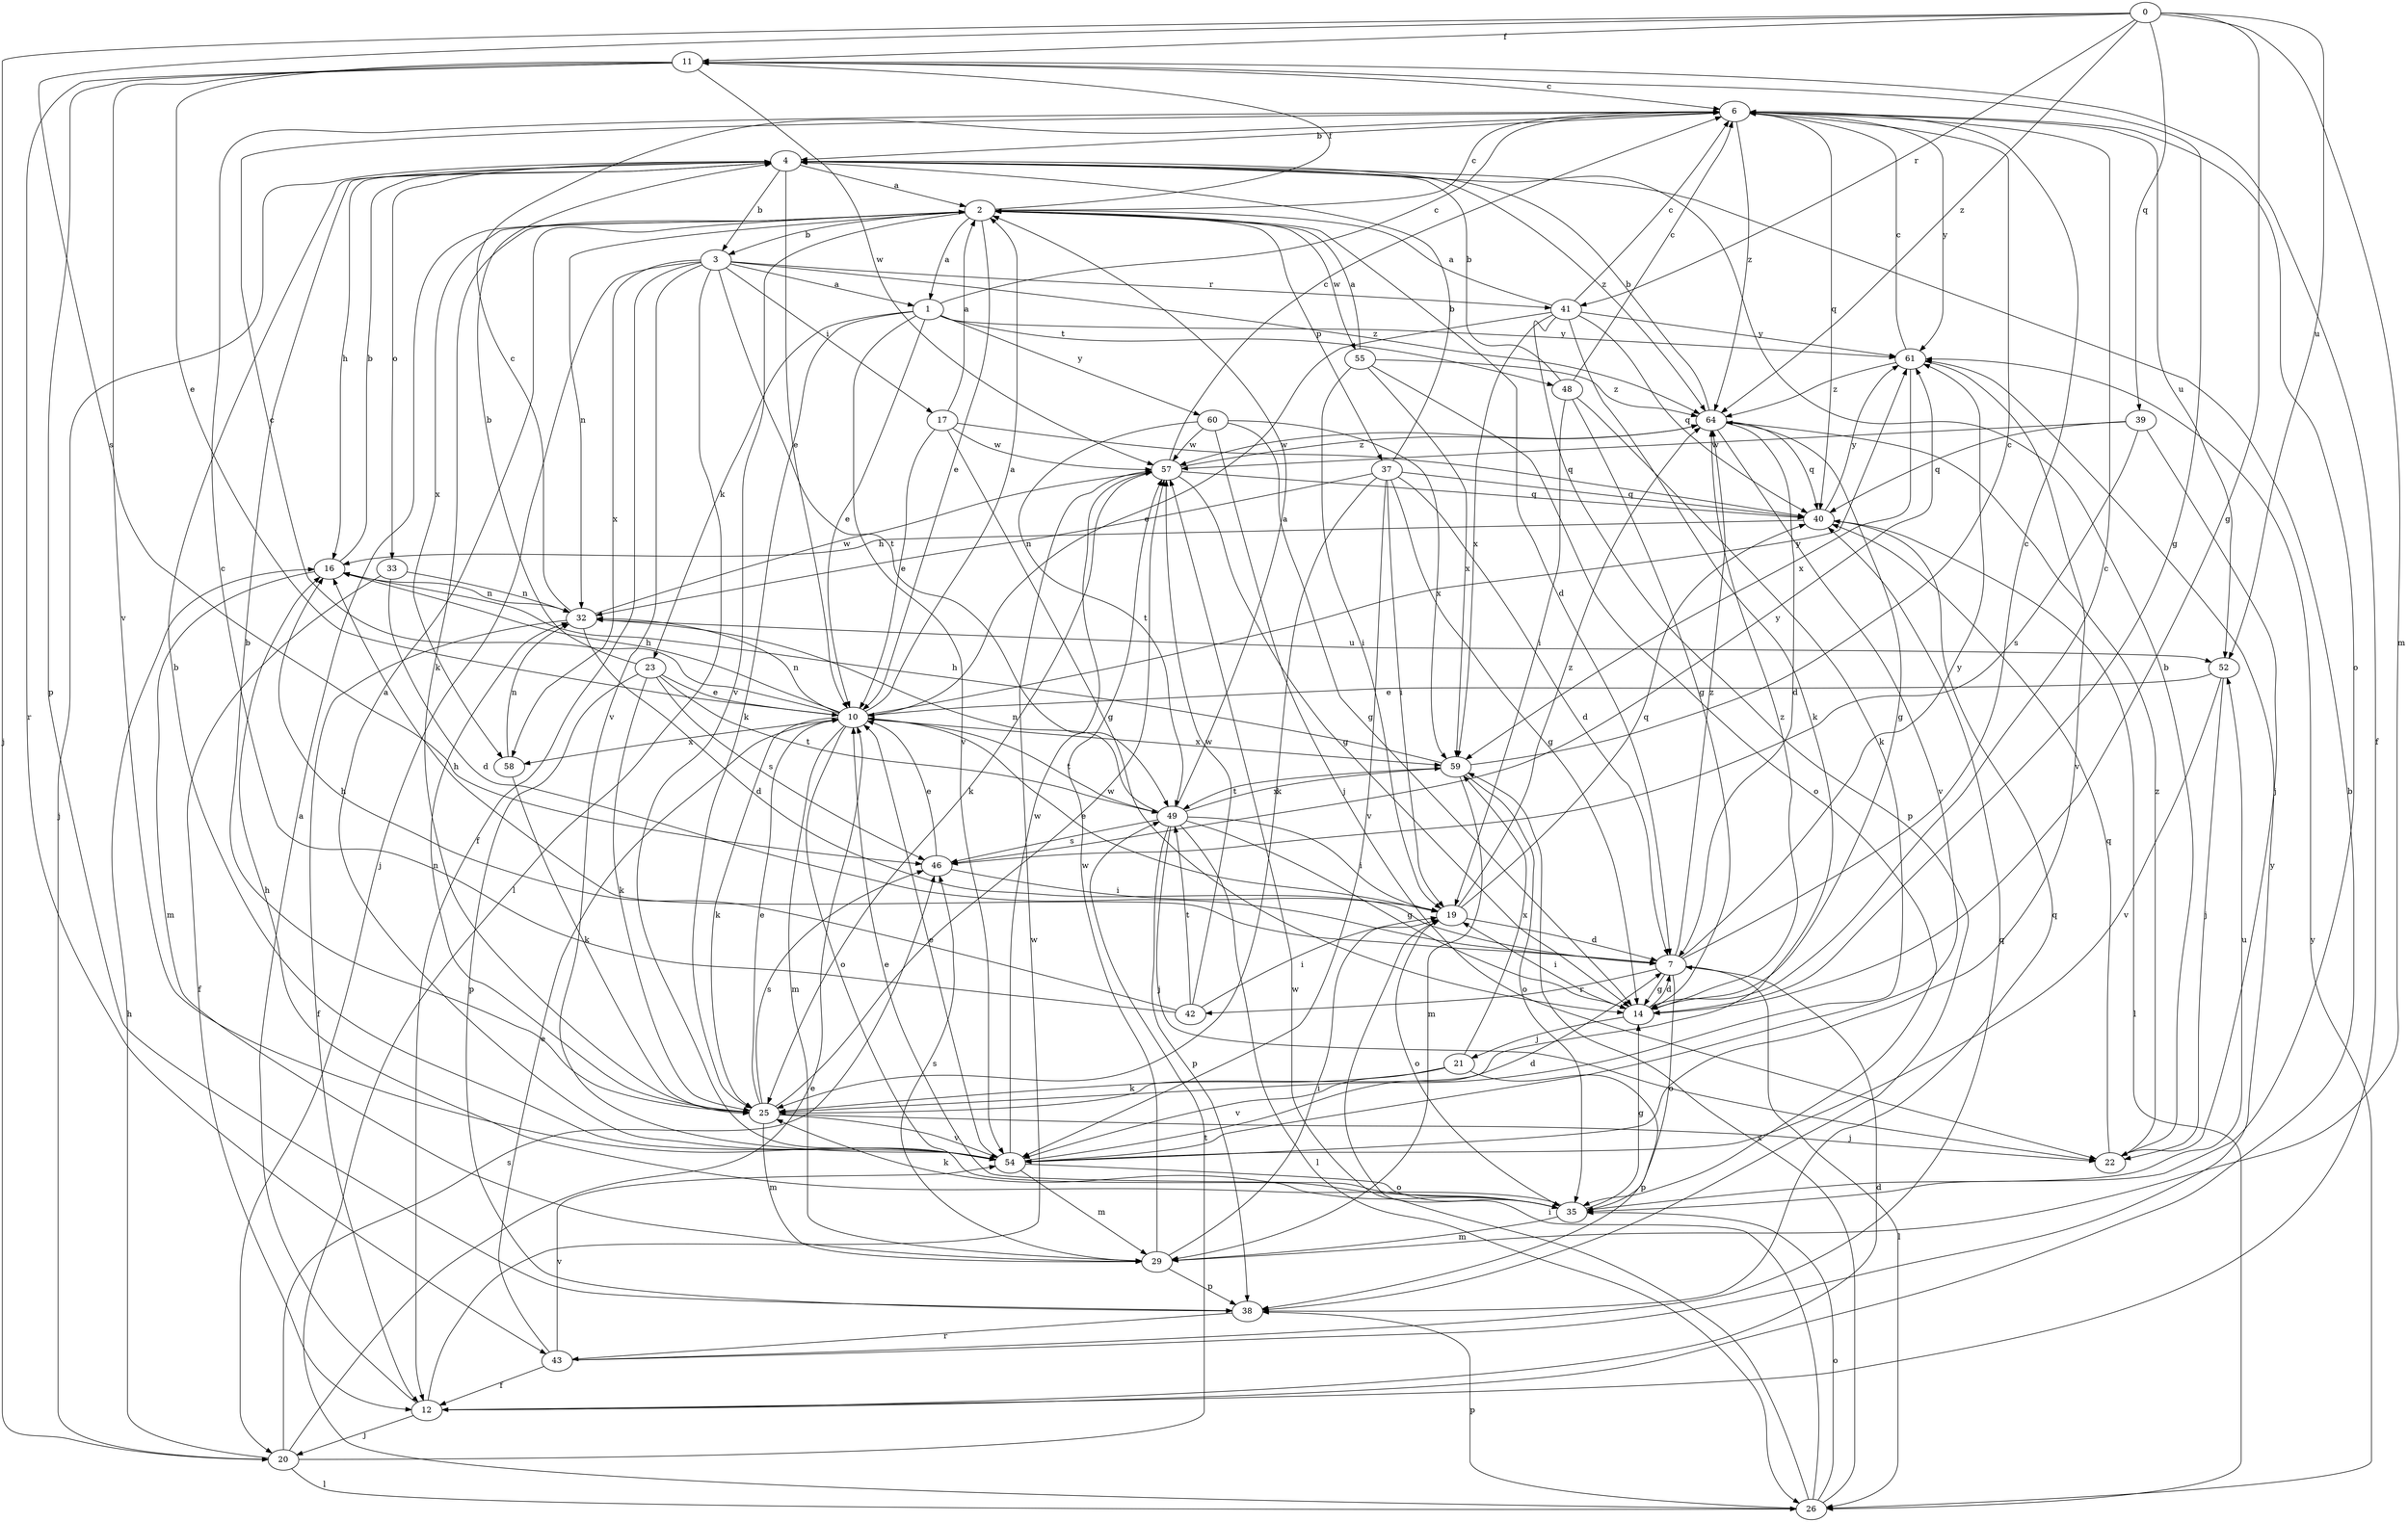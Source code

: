 strict digraph  {
0;
1;
2;
3;
4;
6;
7;
10;
11;
12;
14;
16;
17;
19;
20;
21;
22;
23;
25;
26;
29;
32;
33;
35;
37;
38;
39;
40;
41;
42;
43;
46;
48;
49;
52;
54;
55;
57;
58;
59;
60;
61;
64;
0 -> 11  [label=f];
0 -> 14  [label=g];
0 -> 20  [label=j];
0 -> 29  [label=m];
0 -> 39  [label=q];
0 -> 41  [label=r];
0 -> 46  [label=s];
0 -> 52  [label=u];
0 -> 64  [label=z];
1 -> 6  [label=c];
1 -> 10  [label=e];
1 -> 23  [label=k];
1 -> 25  [label=k];
1 -> 48  [label=t];
1 -> 54  [label=v];
1 -> 60  [label=y];
1 -> 61  [label=y];
2 -> 1  [label=a];
2 -> 3  [label=b];
2 -> 6  [label=c];
2 -> 7  [label=d];
2 -> 10  [label=e];
2 -> 11  [label=f];
2 -> 25  [label=k];
2 -> 32  [label=n];
2 -> 37  [label=p];
2 -> 54  [label=v];
2 -> 55  [label=w];
2 -> 58  [label=x];
3 -> 1  [label=a];
3 -> 12  [label=f];
3 -> 17  [label=i];
3 -> 20  [label=j];
3 -> 26  [label=l];
3 -> 41  [label=r];
3 -> 49  [label=t];
3 -> 54  [label=v];
3 -> 58  [label=x];
3 -> 64  [label=z];
4 -> 2  [label=a];
4 -> 3  [label=b];
4 -> 10  [label=e];
4 -> 16  [label=h];
4 -> 20  [label=j];
4 -> 33  [label=o];
4 -> 64  [label=z];
6 -> 4  [label=b];
6 -> 35  [label=o];
6 -> 40  [label=q];
6 -> 52  [label=u];
6 -> 61  [label=y];
6 -> 64  [label=z];
7 -> 6  [label=c];
7 -> 14  [label=g];
7 -> 16  [label=h];
7 -> 26  [label=l];
7 -> 35  [label=o];
7 -> 42  [label=r];
7 -> 61  [label=y];
7 -> 64  [label=z];
10 -> 2  [label=a];
10 -> 6  [label=c];
10 -> 16  [label=h];
10 -> 25  [label=k];
10 -> 29  [label=m];
10 -> 32  [label=n];
10 -> 35  [label=o];
10 -> 49  [label=t];
10 -> 58  [label=x];
10 -> 59  [label=x];
10 -> 61  [label=y];
11 -> 6  [label=c];
11 -> 10  [label=e];
11 -> 12  [label=f];
11 -> 14  [label=g];
11 -> 38  [label=p];
11 -> 43  [label=r];
11 -> 54  [label=v];
11 -> 57  [label=w];
12 -> 2  [label=a];
12 -> 4  [label=b];
12 -> 7  [label=d];
12 -> 20  [label=j];
12 -> 57  [label=w];
14 -> 6  [label=c];
14 -> 7  [label=d];
14 -> 19  [label=i];
14 -> 21  [label=j];
14 -> 64  [label=z];
16 -> 4  [label=b];
16 -> 29  [label=m];
16 -> 32  [label=n];
17 -> 2  [label=a];
17 -> 10  [label=e];
17 -> 14  [label=g];
17 -> 40  [label=q];
17 -> 57  [label=w];
19 -> 7  [label=d];
19 -> 10  [label=e];
19 -> 35  [label=o];
19 -> 40  [label=q];
19 -> 64  [label=z];
20 -> 10  [label=e];
20 -> 16  [label=h];
20 -> 26  [label=l];
20 -> 46  [label=s];
20 -> 49  [label=t];
21 -> 25  [label=k];
21 -> 38  [label=p];
21 -> 54  [label=v];
21 -> 59  [label=x];
22 -> 4  [label=b];
22 -> 40  [label=q];
22 -> 64  [label=z];
23 -> 4  [label=b];
23 -> 10  [label=e];
23 -> 25  [label=k];
23 -> 38  [label=p];
23 -> 46  [label=s];
23 -> 49  [label=t];
25 -> 4  [label=b];
25 -> 10  [label=e];
25 -> 22  [label=j];
25 -> 29  [label=m];
25 -> 32  [label=n];
25 -> 46  [label=s];
25 -> 54  [label=v];
25 -> 57  [label=w];
26 -> 19  [label=i];
26 -> 35  [label=o];
26 -> 38  [label=p];
26 -> 57  [label=w];
26 -> 59  [label=x];
26 -> 61  [label=y];
29 -> 19  [label=i];
29 -> 38  [label=p];
29 -> 46  [label=s];
29 -> 57  [label=w];
32 -> 6  [label=c];
32 -> 7  [label=d];
32 -> 12  [label=f];
32 -> 52  [label=u];
32 -> 57  [label=w];
33 -> 7  [label=d];
33 -> 12  [label=f];
33 -> 32  [label=n];
35 -> 10  [label=e];
35 -> 14  [label=g];
35 -> 16  [label=h];
35 -> 25  [label=k];
35 -> 29  [label=m];
35 -> 52  [label=u];
37 -> 4  [label=b];
37 -> 7  [label=d];
37 -> 14  [label=g];
37 -> 19  [label=i];
37 -> 25  [label=k];
37 -> 32  [label=n];
37 -> 40  [label=q];
37 -> 54  [label=v];
38 -> 40  [label=q];
38 -> 43  [label=r];
39 -> 22  [label=j];
39 -> 40  [label=q];
39 -> 46  [label=s];
39 -> 57  [label=w];
40 -> 16  [label=h];
40 -> 26  [label=l];
40 -> 61  [label=y];
41 -> 2  [label=a];
41 -> 6  [label=c];
41 -> 10  [label=e];
41 -> 25  [label=k];
41 -> 38  [label=p];
41 -> 40  [label=q];
41 -> 59  [label=x];
41 -> 61  [label=y];
42 -> 6  [label=c];
42 -> 16  [label=h];
42 -> 19  [label=i];
42 -> 49  [label=t];
42 -> 57  [label=w];
43 -> 10  [label=e];
43 -> 12  [label=f];
43 -> 40  [label=q];
43 -> 54  [label=v];
43 -> 61  [label=y];
46 -> 10  [label=e];
46 -> 19  [label=i];
46 -> 61  [label=y];
48 -> 4  [label=b];
48 -> 6  [label=c];
48 -> 14  [label=g];
48 -> 19  [label=i];
48 -> 25  [label=k];
49 -> 2  [label=a];
49 -> 14  [label=g];
49 -> 19  [label=i];
49 -> 22  [label=j];
49 -> 26  [label=l];
49 -> 32  [label=n];
49 -> 38  [label=p];
49 -> 46  [label=s];
49 -> 59  [label=x];
52 -> 10  [label=e];
52 -> 22  [label=j];
52 -> 54  [label=v];
54 -> 2  [label=a];
54 -> 4  [label=b];
54 -> 7  [label=d];
54 -> 10  [label=e];
54 -> 29  [label=m];
54 -> 35  [label=o];
54 -> 57  [label=w];
55 -> 2  [label=a];
55 -> 19  [label=i];
55 -> 35  [label=o];
55 -> 59  [label=x];
55 -> 64  [label=z];
57 -> 6  [label=c];
57 -> 14  [label=g];
57 -> 25  [label=k];
57 -> 40  [label=q];
57 -> 64  [label=z];
58 -> 25  [label=k];
58 -> 32  [label=n];
59 -> 6  [label=c];
59 -> 16  [label=h];
59 -> 29  [label=m];
59 -> 35  [label=o];
59 -> 49  [label=t];
60 -> 14  [label=g];
60 -> 22  [label=j];
60 -> 49  [label=t];
60 -> 57  [label=w];
60 -> 59  [label=x];
61 -> 6  [label=c];
61 -> 54  [label=v];
61 -> 59  [label=x];
61 -> 64  [label=z];
64 -> 4  [label=b];
64 -> 7  [label=d];
64 -> 14  [label=g];
64 -> 40  [label=q];
64 -> 54  [label=v];
64 -> 57  [label=w];
}
